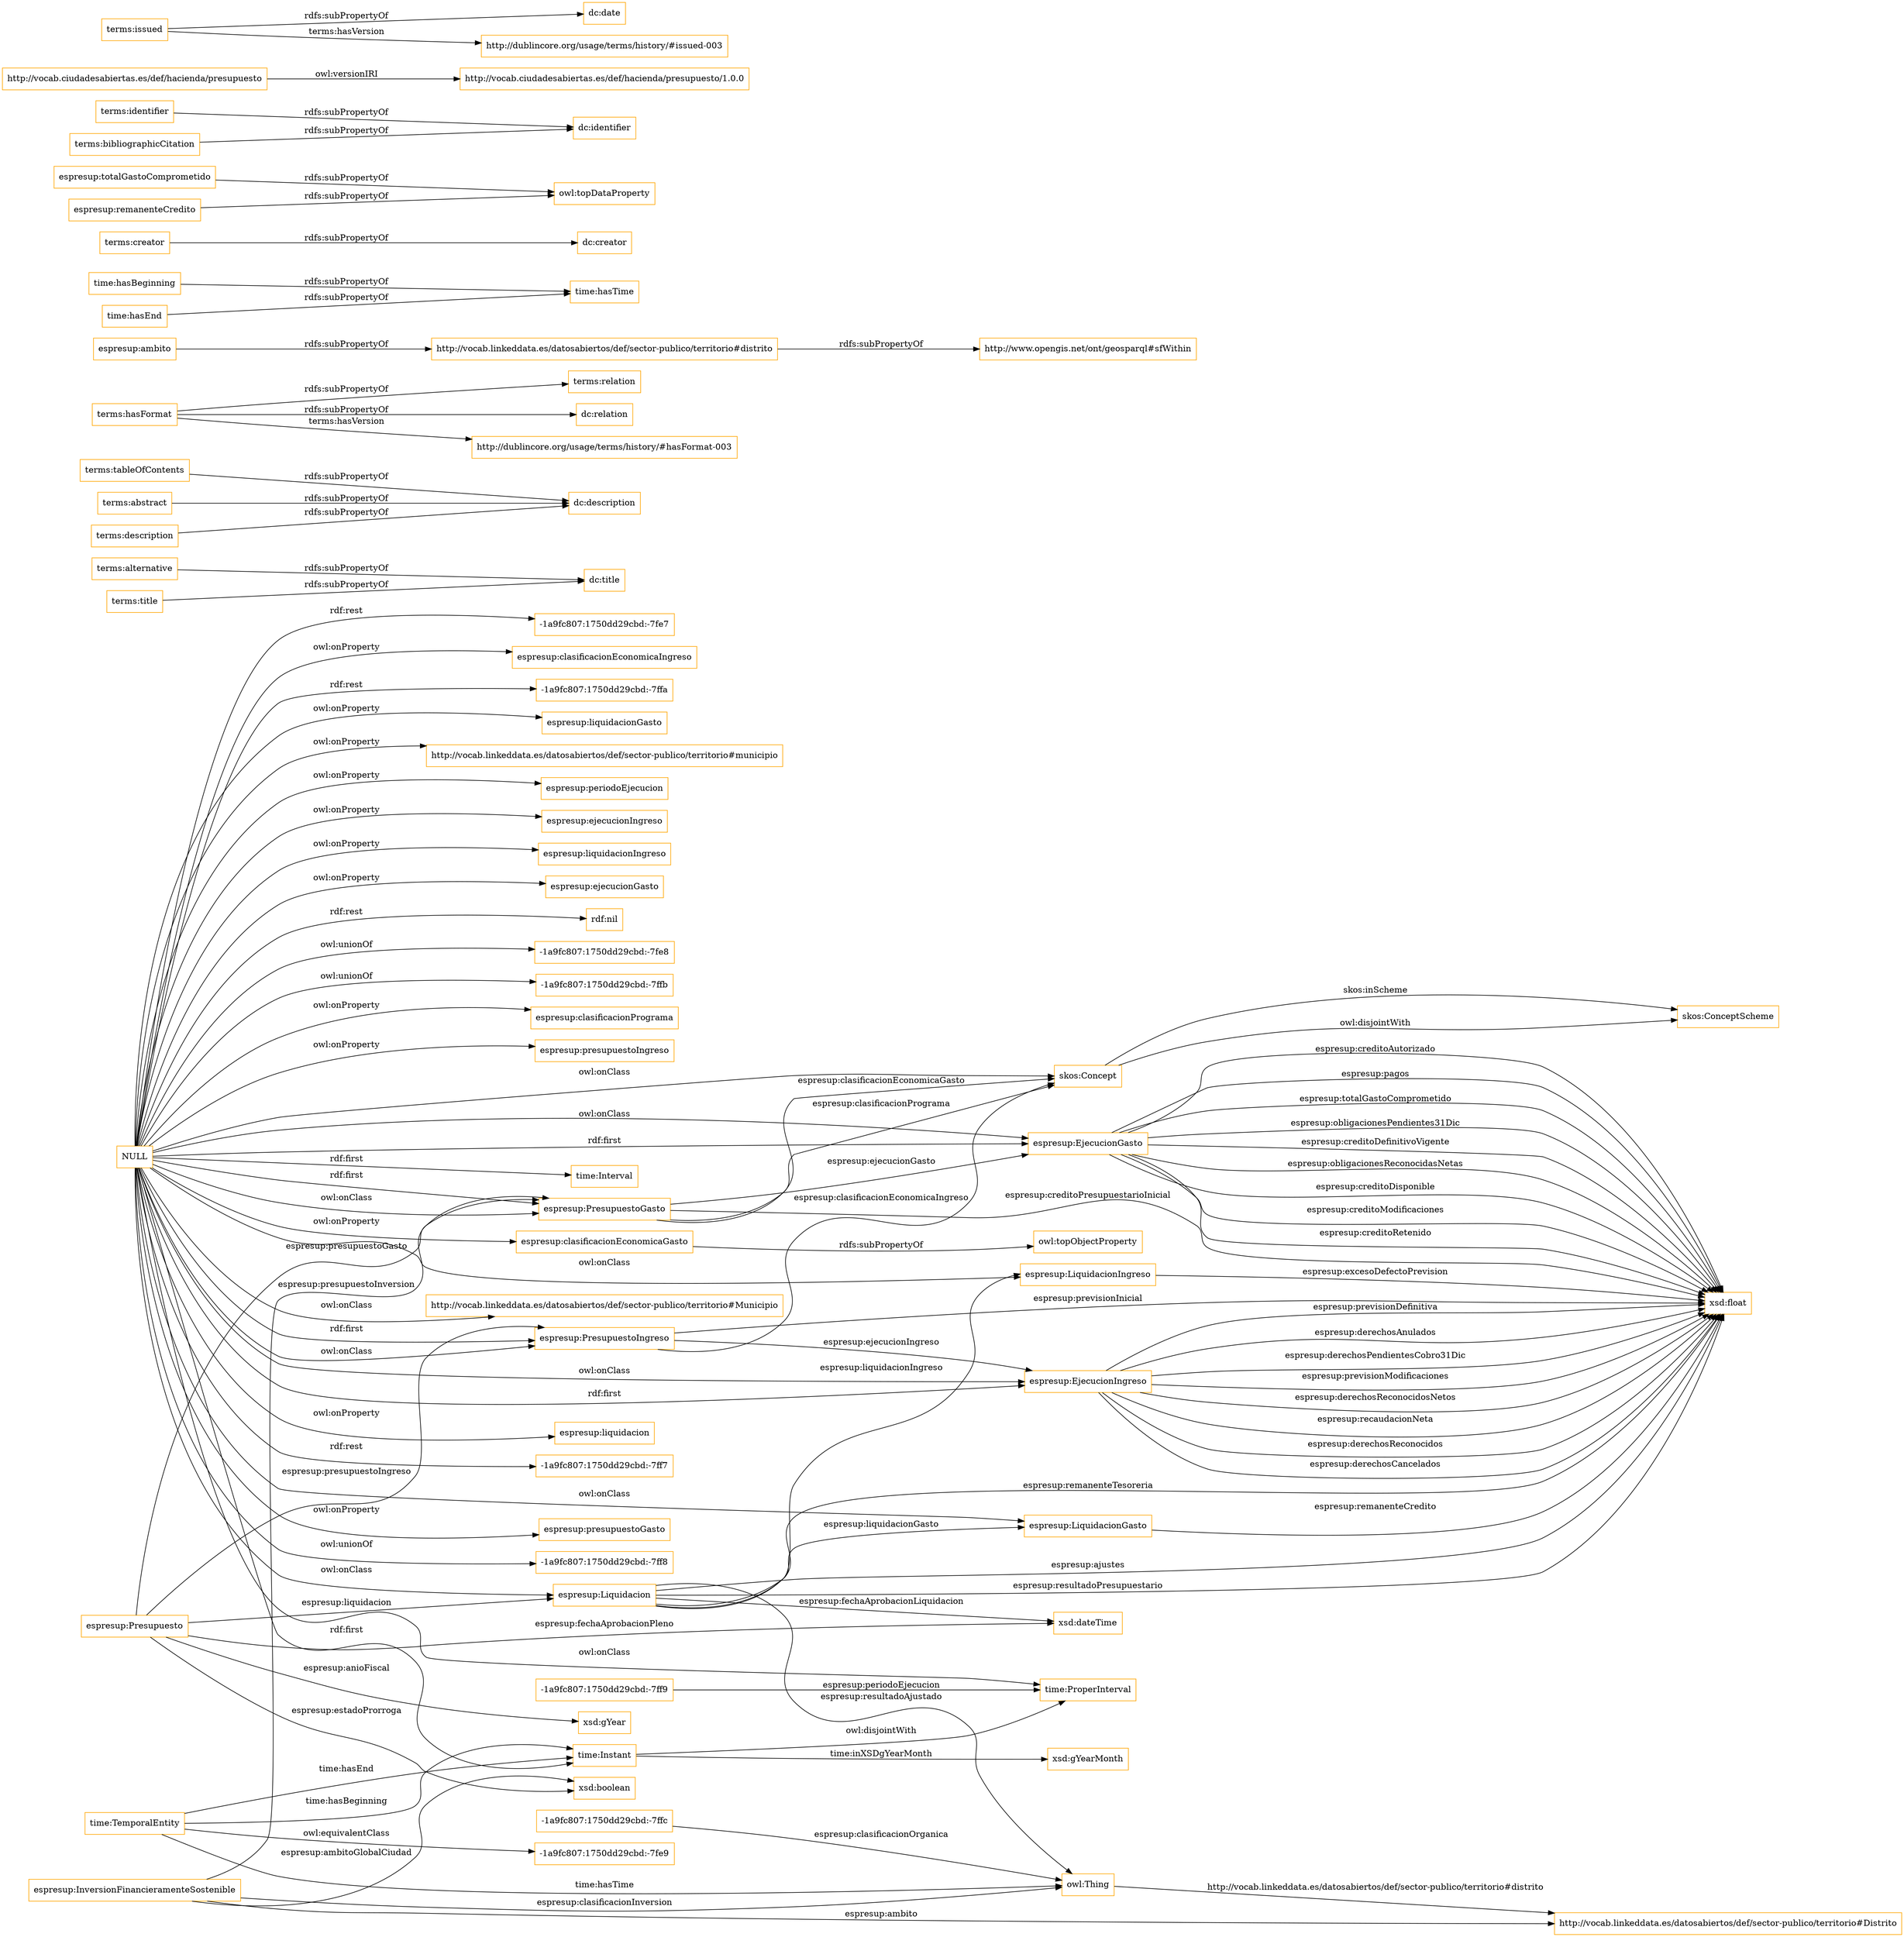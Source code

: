 digraph ar2dtool_diagram { 
rankdir=LR;
size="1501"
node [shape = rectangle, color="orange"]; "espresup:PresupuestoGasto" "-1a9fc807:1750dd29cbd:-7fe9" "espresup:EjecucionGasto" "espresup:InversionFinancieramenteSostenible" "time:ProperInterval" "espresup:LiquidacionGasto" "time:Interval" "skos:ConceptScheme" "espresup:Liquidacion" "time:TemporalEntity" "espresup:LiquidacionIngreso" "http://vocab.linkeddata.es/datosabiertos/def/sector-publico/territorio#Distrito" "espresup:Presupuesto" "skos:Concept" "http://vocab.linkeddata.es/datosabiertos/def/sector-publico/territorio#Municipio" "espresup:PresupuestoIngreso" "-1a9fc807:1750dd29cbd:-7ff9" "espresup:EjecucionIngreso" "time:Instant" "-1a9fc807:1750dd29cbd:-7ffc" ; /*classes style*/
	"terms:alternative" -> "dc:title" [ label = "rdfs:subPropertyOf" ];
	"terms:tableOfContents" -> "dc:description" [ label = "rdfs:subPropertyOf" ];
	"time:Instant" -> "time:ProperInterval" [ label = "owl:disjointWith" ];
	"terms:hasFormat" -> "terms:relation" [ label = "rdfs:subPropertyOf" ];
	"terms:hasFormat" -> "dc:relation" [ label = "rdfs:subPropertyOf" ];
	"terms:hasFormat" -> "http://dublincore.org/usage/terms/history/#hasFormat-003" [ label = "terms:hasVersion" ];
	"http://vocab.linkeddata.es/datosabiertos/def/sector-publico/territorio#distrito" -> "http://www.opengis.net/ont/geosparql#sfWithin" [ label = "rdfs:subPropertyOf" ];
	"time:hasBeginning" -> "time:hasTime" [ label = "rdfs:subPropertyOf" ];
	"terms:creator" -> "dc:creator" [ label = "rdfs:subPropertyOf" ];
	"terms:title" -> "dc:title" [ label = "rdfs:subPropertyOf" ];
	"espresup:totalGastoComprometido" -> "owl:topDataProperty" [ label = "rdfs:subPropertyOf" ];
	"espresup:ambito" -> "http://vocab.linkeddata.es/datosabiertos/def/sector-publico/territorio#distrito" [ label = "rdfs:subPropertyOf" ];
	"terms:abstract" -> "dc:description" [ label = "rdfs:subPropertyOf" ];
	"skos:Concept" -> "skos:ConceptScheme" [ label = "owl:disjointWith" ];
	"terms:identifier" -> "dc:identifier" [ label = "rdfs:subPropertyOf" ];
	"NULL" -> "espresup:liquidacion" [ label = "owl:onProperty" ];
	"NULL" -> "-1a9fc807:1750dd29cbd:-7ff7" [ label = "rdf:rest" ];
	"NULL" -> "espresup:clasificacionEconomicaGasto" [ label = "owl:onProperty" ];
	"NULL" -> "espresup:presupuestoGasto" [ label = "owl:onProperty" ];
	"NULL" -> "http://vocab.linkeddata.es/datosabiertos/def/sector-publico/territorio#Municipio" [ label = "owl:onClass" ];
	"NULL" -> "espresup:EjecucionGasto" [ label = "owl:onClass" ];
	"NULL" -> "-1a9fc807:1750dd29cbd:-7ff8" [ label = "owl:unionOf" ];
	"NULL" -> "-1a9fc807:1750dd29cbd:-7fe7" [ label = "rdf:rest" ];
	"NULL" -> "espresup:PresupuestoGasto" [ label = "owl:onClass" ];
	"NULL" -> "time:Instant" [ label = "rdf:first" ];
	"NULL" -> "espresup:clasificacionEconomicaIngreso" [ label = "owl:onProperty" ];
	"NULL" -> "espresup:Liquidacion" [ label = "owl:onClass" ];
	"NULL" -> "-1a9fc807:1750dd29cbd:-7ffa" [ label = "rdf:rest" ];
	"NULL" -> "espresup:liquidacionGasto" [ label = "owl:onProperty" ];
	"NULL" -> "http://vocab.linkeddata.es/datosabiertos/def/sector-publico/territorio#municipio" [ label = "owl:onProperty" ];
	"NULL" -> "espresup:periodoEjecucion" [ label = "owl:onProperty" ];
	"NULL" -> "time:Interval" [ label = "rdf:first" ];
	"NULL" -> "espresup:LiquidacionIngreso" [ label = "owl:onClass" ];
	"NULL" -> "espresup:PresupuestoIngreso" [ label = "owl:onClass" ];
	"NULL" -> "espresup:ejecucionIngreso" [ label = "owl:onProperty" ];
	"NULL" -> "espresup:PresupuestoGasto" [ label = "rdf:first" ];
	"NULL" -> "espresup:liquidacionIngreso" [ label = "owl:onProperty" ];
	"NULL" -> "espresup:ejecucionGasto" [ label = "owl:onProperty" ];
	"NULL" -> "rdf:nil" [ label = "rdf:rest" ];
	"NULL" -> "skos:Concept" [ label = "owl:onClass" ];
	"NULL" -> "time:ProperInterval" [ label = "owl:onClass" ];
	"NULL" -> "-1a9fc807:1750dd29cbd:-7fe8" [ label = "owl:unionOf" ];
	"NULL" -> "espresup:EjecucionGasto" [ label = "rdf:first" ];
	"NULL" -> "-1a9fc807:1750dd29cbd:-7ffb" [ label = "owl:unionOf" ];
	"NULL" -> "espresup:PresupuestoIngreso" [ label = "rdf:first" ];
	"NULL" -> "espresup:clasificacionPrograma" [ label = "owl:onProperty" ];
	"NULL" -> "espresup:presupuestoIngreso" [ label = "owl:onProperty" ];
	"NULL" -> "espresup:EjecucionIngreso" [ label = "rdf:first" ];
	"NULL" -> "espresup:EjecucionIngreso" [ label = "owl:onClass" ];
	"NULL" -> "espresup:LiquidacionGasto" [ label = "owl:onClass" ];
	"http://vocab.ciudadesabiertas.es/def/hacienda/presupuesto" -> "http://vocab.ciudadesabiertas.es/def/hacienda/presupuesto/1.0.0" [ label = "owl:versionIRI" ];
	"time:TemporalEntity" -> "-1a9fc807:1750dd29cbd:-7fe9" [ label = "owl:equivalentClass" ];
	"espresup:clasificacionEconomicaGasto" -> "owl:topObjectProperty" [ label = "rdfs:subPropertyOf" ];
	"time:hasEnd" -> "time:hasTime" [ label = "rdfs:subPropertyOf" ];
	"espresup:remanenteCredito" -> "owl:topDataProperty" [ label = "rdfs:subPropertyOf" ];
	"terms:issued" -> "dc:date" [ label = "rdfs:subPropertyOf" ];
	"terms:issued" -> "http://dublincore.org/usage/terms/history/#issued-003" [ label = "terms:hasVersion" ];
	"terms:bibliographicCitation" -> "dc:identifier" [ label = "rdfs:subPropertyOf" ];
	"terms:description" -> "dc:description" [ label = "rdfs:subPropertyOf" ];
	"time:TemporalEntity" -> "time:Instant" [ label = "time:hasEnd" ];
	"owl:Thing" -> "http://vocab.linkeddata.es/datosabiertos/def/sector-publico/territorio#Distrito" [ label = "http://vocab.linkeddata.es/datosabiertos/def/sector-publico/territorio#distrito" ];
	"time:TemporalEntity" -> "time:Instant" [ label = "time:hasBeginning" ];
	"espresup:Presupuesto" -> "xsd:boolean" [ label = "espresup:estadoProrroga" ];
	"espresup:EjecucionGasto" -> "xsd:float" [ label = "espresup:pagos" ];
	"espresup:PresupuestoGasto" -> "xsd:float" [ label = "espresup:creditoPresupuestarioInicial" ];
	"skos:Concept" -> "skos:ConceptScheme" [ label = "skos:inScheme" ];
	"espresup:Liquidacion" -> "xsd:dateTime" [ label = "espresup:fechaAprobacionLiquidacion" ];
	"espresup:EjecucionGasto" -> "xsd:float" [ label = "espresup:totalGastoComprometido" ];
	"espresup:Liquidacion" -> "espresup:LiquidacionIngreso" [ label = "espresup:liquidacionIngreso" ];
	"espresup:PresupuestoIngreso" -> "skos:Concept" [ label = "espresup:clasificacionEconomicaIngreso" ];
	"espresup:InversionFinancieramenteSostenible" -> "xsd:boolean" [ label = "espresup:ambitoGlobalCiudad" ];
	"espresup:LiquidacionGasto" -> "xsd:float" [ label = "espresup:remanenteCredito" ];
	"espresup:Presupuesto" -> "xsd:dateTime" [ label = "espresup:fechaAprobacionPleno" ];
	"espresup:EjecucionGasto" -> "xsd:float" [ label = "espresup:obligacionesPendientes31Dic" ];
	"-1a9fc807:1750dd29cbd:-7ff9" -> "time:ProperInterval" [ label = "espresup:periodoEjecucion" ];
	"espresup:PresupuestoGasto" -> "skos:Concept" [ label = "espresup:clasificacionPrograma" ];
	"espresup:PresupuestoIngreso" -> "espresup:EjecucionIngreso" [ label = "espresup:ejecucionIngreso" ];
	"espresup:EjecucionIngreso" -> "xsd:float" [ label = "espresup:previsionModificaciones" ];
	"espresup:EjecucionIngreso" -> "xsd:float" [ label = "espresup:derechosReconocidosNetos" ];
	"espresup:Presupuesto" -> "espresup:PresupuestoIngreso" [ label = "espresup:presupuestoIngreso" ];
	"espresup:Liquidacion" -> "xsd:float" [ label = "espresup:remanenteTesoreria" ];
	"espresup:EjecucionGasto" -> "xsd:float" [ label = "espresup:creditoDefinitivoVigente" ];
	"espresup:InversionFinancieramenteSostenible" -> "espresup:PresupuestoGasto" [ label = "espresup:presupuestoInversion" ];
	"time:TemporalEntity" -> "owl:Thing" [ label = "time:hasTime" ];
	"espresup:EjecucionIngreso" -> "xsd:float" [ label = "espresup:recaudacionNeta" ];
	"time:Instant" -> "xsd:gYearMonth" [ label = "time:inXSDgYearMonth" ];
	"espresup:Presupuesto" -> "espresup:Liquidacion" [ label = "espresup:liquidacion" ];
	"-1a9fc807:1750dd29cbd:-7ffc" -> "owl:Thing" [ label = "espresup:clasificacionOrganica" ];
	"espresup:InversionFinancieramenteSostenible" -> "http://vocab.linkeddata.es/datosabiertos/def/sector-publico/territorio#Distrito" [ label = "espresup:ambito" ];
	"espresup:EjecucionIngreso" -> "xsd:float" [ label = "espresup:derechosReconocidos" ];
	"espresup:PresupuestoGasto" -> "skos:Concept" [ label = "espresup:clasificacionEconomicaGasto" ];
	"espresup:PresupuestoGasto" -> "espresup:EjecucionGasto" [ label = "espresup:ejecucionGasto" ];
	"espresup:Liquidacion" -> "xsd:float" [ label = "espresup:ajustes" ];
	"espresup:Presupuesto" -> "espresup:PresupuestoGasto" [ label = "espresup:presupuestoGasto" ];
	"espresup:EjecucionGasto" -> "xsd:float" [ label = "espresup:obligacionesReconocidasNetas" ];
	"espresup:Liquidacion" -> "espresup:LiquidacionGasto" [ label = "espresup:liquidacionGasto" ];
	"espresup:EjecucionIngreso" -> "xsd:float" [ label = "espresup:derechosCancelados" ];
	"espresup:LiquidacionIngreso" -> "xsd:float" [ label = "espresup:excesoDefectoPrevision" ];
	"espresup:PresupuestoIngreso" -> "xsd:float" [ label = "espresup:previsionInicial" ];
	"espresup:EjecucionGasto" -> "xsd:float" [ label = "espresup:creditoDisponible" ];
	"espresup:EjecucionIngreso" -> "xsd:float" [ label = "espresup:previsionDefinitiva" ];
	"espresup:EjecucionGasto" -> "xsd:float" [ label = "espresup:creditoModificaciones" ];
	"espresup:Liquidacion" -> "owl:Thing" [ label = "espresup:resultadoAjustado" ];
	"espresup:EjecucionIngreso" -> "xsd:float" [ label = "espresup:derechosAnulados" ];
	"espresup:EjecucionIngreso" -> "xsd:float" [ label = "espresup:derechosPendientesCobro31Dic" ];
	"espresup:Liquidacion" -> "xsd:float" [ label = "espresup:resultadoPresupuestario" ];
	"espresup:InversionFinancieramenteSostenible" -> "owl:Thing" [ label = "espresup:clasificacionInversion" ];
	"espresup:EjecucionGasto" -> "xsd:float" [ label = "espresup:creditoRetenido" ];
	"espresup:EjecucionGasto" -> "xsd:float" [ label = "espresup:creditoAutorizado" ];
	"espresup:Presupuesto" -> "xsd:gYear" [ label = "espresup:anioFiscal" ];

}
